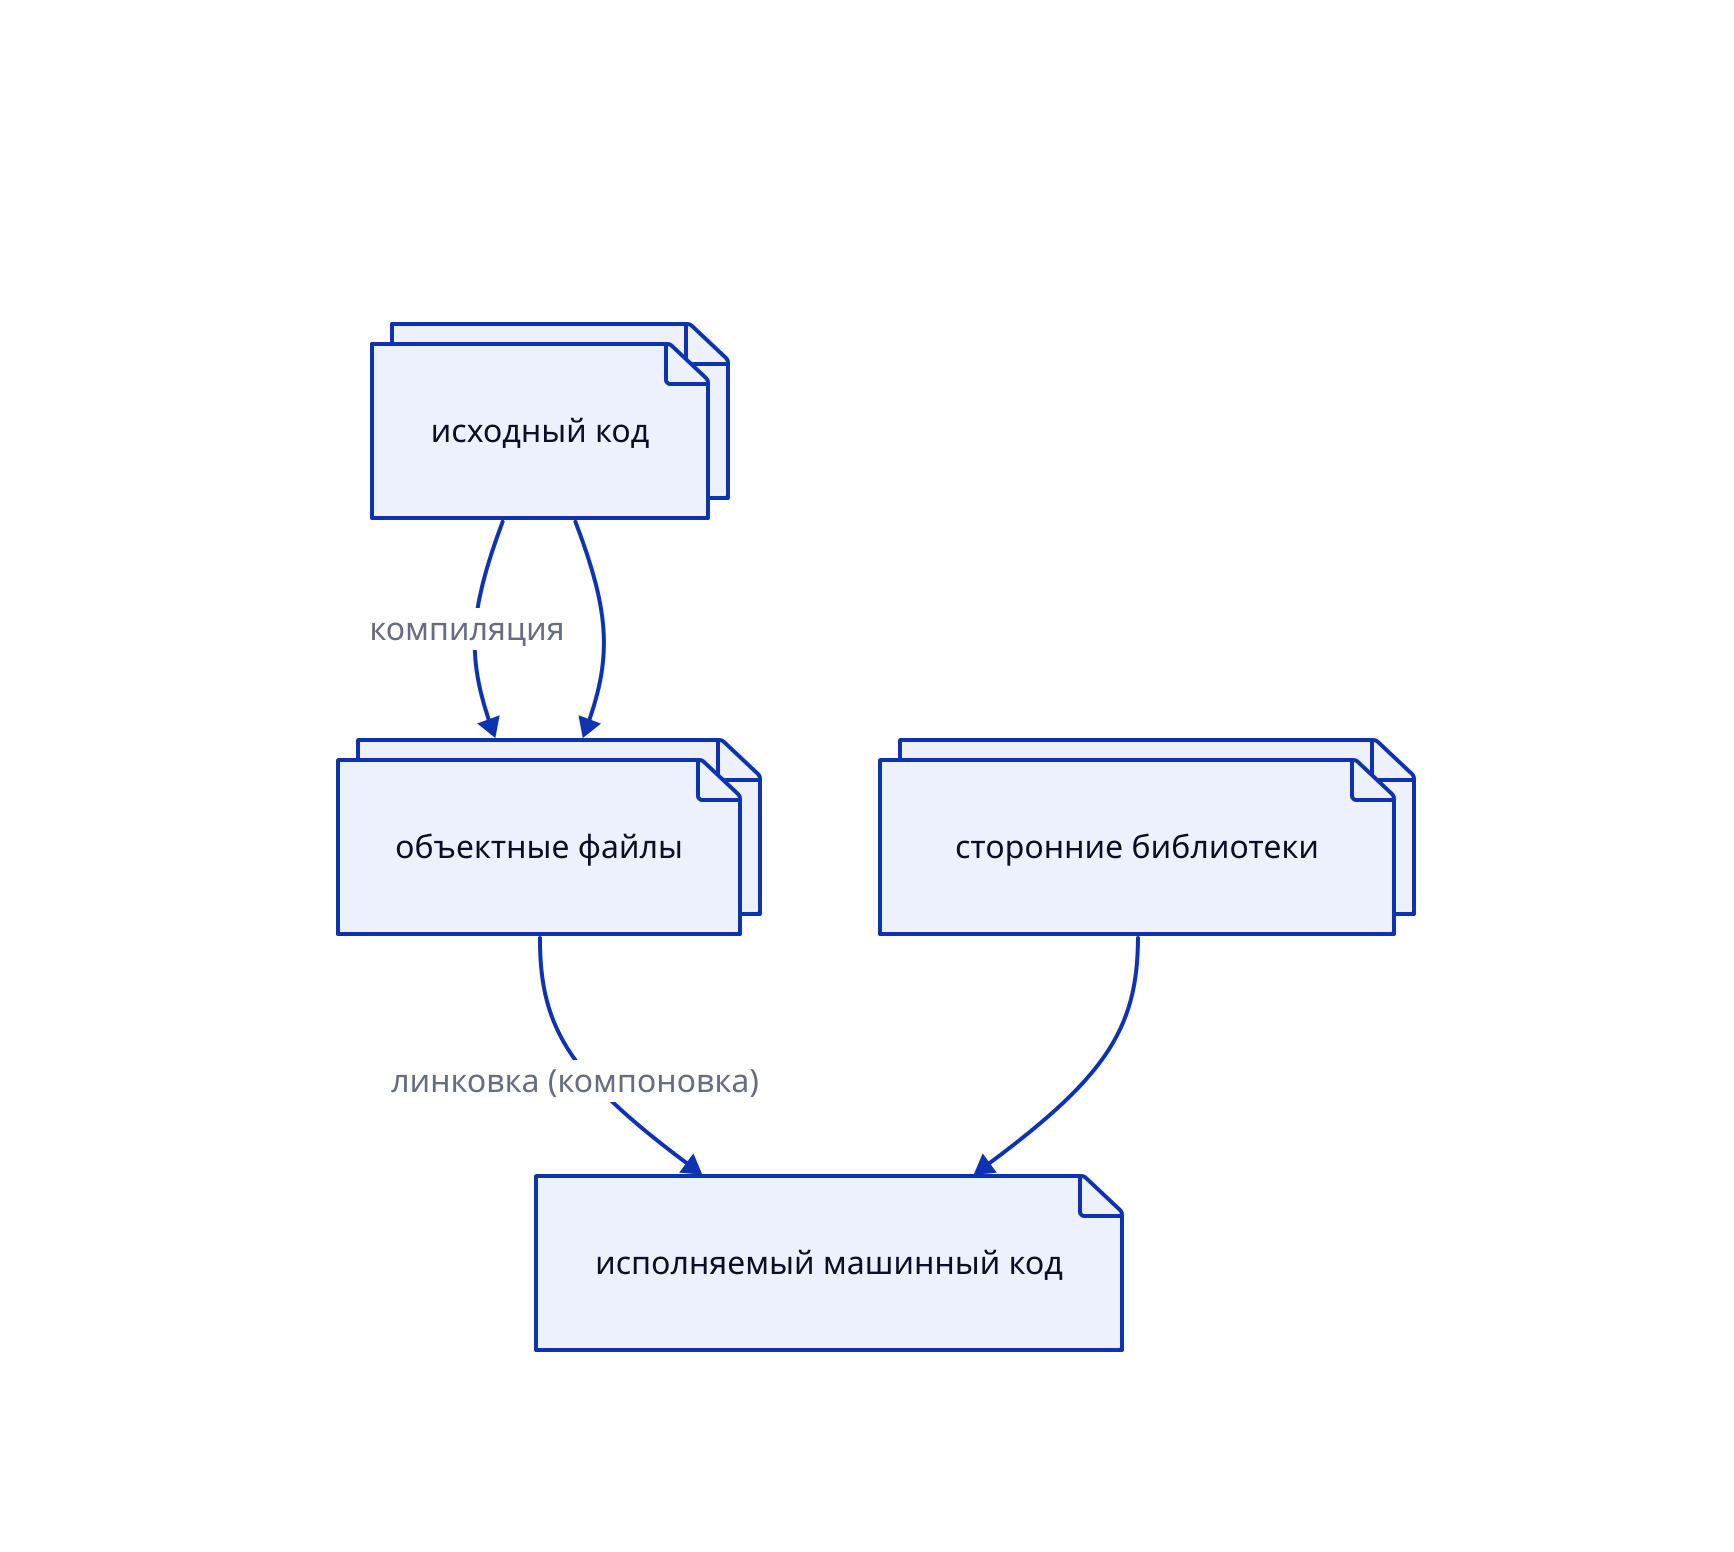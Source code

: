 title: |md
  # Процесс сборки исполняемого файла
| { near: top-center }

исходный код {shape: page; style.multiple: true}
объектные файлы {shape: page; style.multiple: true}
исполняемый машинный код {shape: page}
сторонние библиотеки {shape: page; style.multiple: true}

исходный код -> объектные файлы: компиляция
исходный код -> объектные файлы
объектные файлы -> исполняемый машинный код: линковка (компоновка)
сторонние библиотеки -> исполняемый машинный код